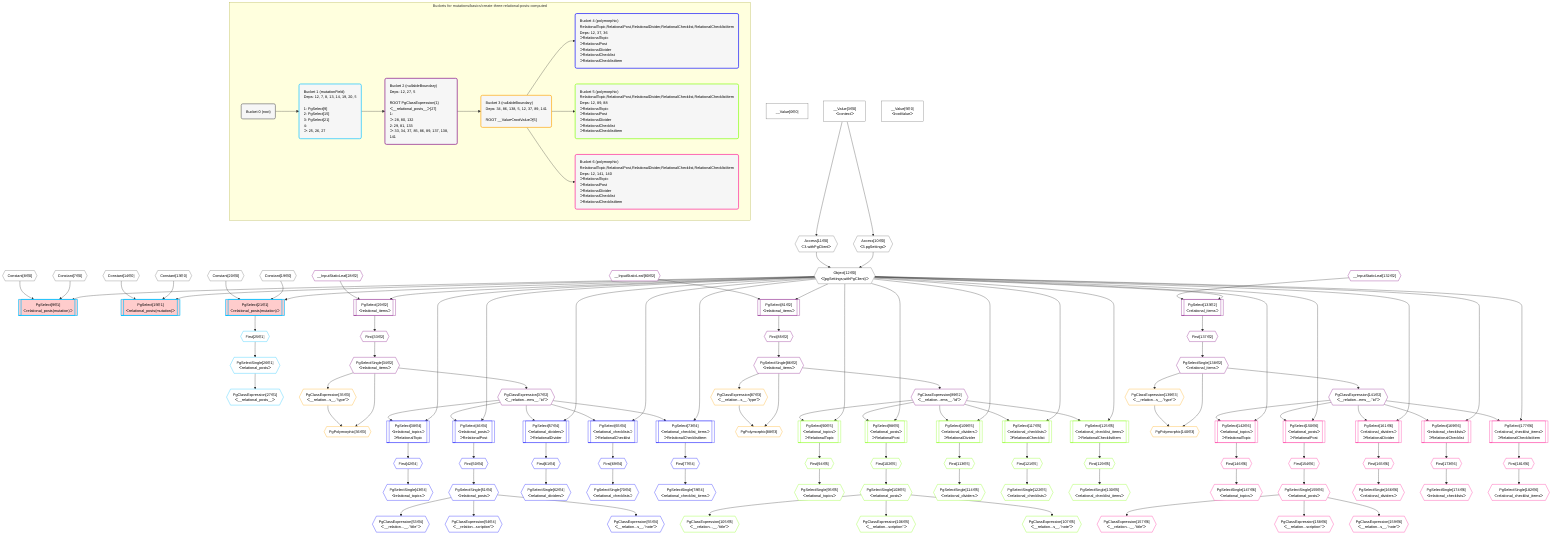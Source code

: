 %%{init: {'themeVariables': { 'fontSize': '12px'}}}%%
graph TD
    classDef path fill:#eee,stroke:#000,color:#000
    classDef plan fill:#fff,stroke-width:1px,color:#000
    classDef itemplan fill:#fff,stroke-width:2px,color:#000
    classDef unbatchedplan fill:#dff,stroke-width:1px,color:#000
    classDef sideeffectplan fill:#fcc,stroke-width:2px,color:#000
    classDef bucket fill:#f6f6f6,color:#000,stroke-width:2px,text-align:left


    %% define steps
    __Value0["__Value[0∈0]"]:::plan
    __Value3["__Value[3∈0]<br />ᐸcontextᐳ"]:::plan
    __Value5["__Value[5∈0]<br />ᐸrootValueᐳ"]:::plan
    Constant7{{"Constant[7∈0]"}}:::plan
    Constant8{{"Constant[8∈0]"}}:::plan
    Access10{{"Access[10∈0]<br />ᐸ3.pgSettingsᐳ"}}:::plan
    Access11{{"Access[11∈0]<br />ᐸ3.withPgClientᐳ"}}:::plan
    Object12{{"Object[12∈0]<br />ᐸ{pgSettings,withPgClient}ᐳ"}}:::plan
    PgSelect9[["PgSelect[9∈1]<br />ᐸrelational_posts(mutation)ᐳ"]]:::sideeffectplan
    Constant13{{"Constant[13∈0]"}}:::plan
    Constant14{{"Constant[14∈0]"}}:::plan
    PgSelect15[["PgSelect[15∈1]<br />ᐸrelational_posts(mutation)ᐳ"]]:::sideeffectplan
    Constant19{{"Constant[19∈0]"}}:::plan
    Constant20{{"Constant[20∈0]"}}:::plan
    PgSelect21[["PgSelect[21∈1]<br />ᐸrelational_posts(mutation)ᐳ"]]:::sideeffectplan
    First25{{"First[25∈1]"}}:::plan
    PgSelectSingle26{{"PgSelectSingle[26∈1]<br />ᐸrelational_postsᐳ"}}:::plan
    PgClassExpression27{{"PgClassExpression[27∈1]<br />ᐸ__relational_posts__ᐳ"}}:::plan
    __InputStaticLeaf28{{"__InputStaticLeaf[28∈2]"}}:::plan
    PgSelect29[["PgSelect[29∈2]<br />ᐸrelational_itemsᐳ"]]:::plan
    First33{{"First[33∈2]"}}:::plan
    PgSelectSingle34{{"PgSelectSingle[34∈2]<br />ᐸrelational_itemsᐳ"}}:::plan
    PgClassExpression35{{"PgClassExpression[35∈3]<br />ᐸ__relation...s__.”type”ᐳ"}}:::plan
    PgPolymorphic36{{"PgPolymorphic[36∈3]"}}:::plan
    PgClassExpression37{{"PgClassExpression[37∈2]<br />ᐸ__relation...ems__.”id”ᐳ"}}:::plan
    PgSelect38[["PgSelect[38∈4]<br />ᐸrelational_topicsᐳ<br />ᐳRelationalTopic"]]:::plan
    First42{{"First[42∈4]"}}:::plan
    PgSelectSingle43{{"PgSelectSingle[43∈4]<br />ᐸrelational_topicsᐳ"}}:::plan
    PgSelect46[["PgSelect[46∈4]<br />ᐸrelational_postsᐳ<br />ᐳRelationalPost"]]:::plan
    First50{{"First[50∈4]"}}:::plan
    PgSelectSingle51{{"PgSelectSingle[51∈4]<br />ᐸrelational_postsᐳ"}}:::plan
    PgClassExpression53{{"PgClassExpression[53∈4]<br />ᐸ__relation...__.”title”ᐳ"}}:::plan
    PgClassExpression54{{"PgClassExpression[54∈4]<br />ᐸ__relation...scription”ᐳ"}}:::plan
    PgClassExpression55{{"PgClassExpression[55∈4]<br />ᐸ__relation...s__.”note”ᐳ"}}:::plan
    PgSelect57[["PgSelect[57∈4]<br />ᐸrelational_dividersᐳ<br />ᐳRelationalDivider"]]:::plan
    First61{{"First[61∈4]"}}:::plan
    PgSelectSingle62{{"PgSelectSingle[62∈4]<br />ᐸrelational_dividersᐳ"}}:::plan
    PgSelect65[["PgSelect[65∈4]<br />ᐸrelational_checklistsᐳ<br />ᐳRelationalChecklist"]]:::plan
    First69{{"First[69∈4]"}}:::plan
    PgSelectSingle70{{"PgSelectSingle[70∈4]<br />ᐸrelational_checklistsᐳ"}}:::plan
    PgSelect73[["PgSelect[73∈4]<br />ᐸrelational_checklist_itemsᐳ<br />ᐳRelationalChecklistItem"]]:::plan
    First77{{"First[77∈4]"}}:::plan
    PgSelectSingle78{{"PgSelectSingle[78∈4]<br />ᐸrelational_checklist_itemsᐳ"}}:::plan
    __InputStaticLeaf80{{"__InputStaticLeaf[80∈2]"}}:::plan
    PgSelect81[["PgSelect[81∈2]<br />ᐸrelational_itemsᐳ"]]:::plan
    First85{{"First[85∈2]"}}:::plan
    PgSelectSingle86{{"PgSelectSingle[86∈2]<br />ᐸrelational_itemsᐳ"}}:::plan
    PgClassExpression87{{"PgClassExpression[87∈3]<br />ᐸ__relation...s__.”type”ᐳ"}}:::plan
    PgPolymorphic88{{"PgPolymorphic[88∈3]"}}:::plan
    PgClassExpression89{{"PgClassExpression[89∈2]<br />ᐸ__relation...ems__.”id”ᐳ"}}:::plan
    PgSelect90[["PgSelect[90∈5]<br />ᐸrelational_topicsᐳ<br />ᐳRelationalTopic"]]:::plan
    First94{{"First[94∈5]"}}:::plan
    PgSelectSingle95{{"PgSelectSingle[95∈5]<br />ᐸrelational_topicsᐳ"}}:::plan
    PgSelect98[["PgSelect[98∈5]<br />ᐸrelational_postsᐳ<br />ᐳRelationalPost"]]:::plan
    First102{{"First[102∈5]"}}:::plan
    PgSelectSingle103{{"PgSelectSingle[103∈5]<br />ᐸrelational_postsᐳ"}}:::plan
    PgClassExpression105{{"PgClassExpression[105∈5]<br />ᐸ__relation...__.”title”ᐳ"}}:::plan
    PgClassExpression106{{"PgClassExpression[106∈5]<br />ᐸ__relation...scription”ᐳ"}}:::plan
    PgClassExpression107{{"PgClassExpression[107∈5]<br />ᐸ__relation...s__.”note”ᐳ"}}:::plan
    PgSelect109[["PgSelect[109∈5]<br />ᐸrelational_dividersᐳ<br />ᐳRelationalDivider"]]:::plan
    First113{{"First[113∈5]"}}:::plan
    PgSelectSingle114{{"PgSelectSingle[114∈5]<br />ᐸrelational_dividersᐳ"}}:::plan
    PgSelect117[["PgSelect[117∈5]<br />ᐸrelational_checklistsᐳ<br />ᐳRelationalChecklist"]]:::plan
    First121{{"First[121∈5]"}}:::plan
    PgSelectSingle122{{"PgSelectSingle[122∈5]<br />ᐸrelational_checklistsᐳ"}}:::plan
    PgSelect125[["PgSelect[125∈5]<br />ᐸrelational_checklist_itemsᐳ<br />ᐳRelationalChecklistItem"]]:::plan
    First129{{"First[129∈5]"}}:::plan
    PgSelectSingle130{{"PgSelectSingle[130∈5]<br />ᐸrelational_checklist_itemsᐳ"}}:::plan
    __InputStaticLeaf132{{"__InputStaticLeaf[132∈2]"}}:::plan
    PgSelect133[["PgSelect[133∈2]<br />ᐸrelational_itemsᐳ"]]:::plan
    First137{{"First[137∈2]"}}:::plan
    PgSelectSingle138{{"PgSelectSingle[138∈2]<br />ᐸrelational_itemsᐳ"}}:::plan
    PgClassExpression139{{"PgClassExpression[139∈3]<br />ᐸ__relation...s__.”type”ᐳ"}}:::plan
    PgPolymorphic140{{"PgPolymorphic[140∈3]"}}:::plan
    PgClassExpression141{{"PgClassExpression[141∈2]<br />ᐸ__relation...ems__.”id”ᐳ"}}:::plan
    PgSelect142[["PgSelect[142∈6]<br />ᐸrelational_topicsᐳ<br />ᐳRelationalTopic"]]:::plan
    First146{{"First[146∈6]"}}:::plan
    PgSelectSingle147{{"PgSelectSingle[147∈6]<br />ᐸrelational_topicsᐳ"}}:::plan
    PgSelect150[["PgSelect[150∈6]<br />ᐸrelational_postsᐳ<br />ᐳRelationalPost"]]:::plan
    First154{{"First[154∈6]"}}:::plan
    PgSelectSingle155{{"PgSelectSingle[155∈6]<br />ᐸrelational_postsᐳ"}}:::plan
    PgClassExpression157{{"PgClassExpression[157∈6]<br />ᐸ__relation...__.”title”ᐳ"}}:::plan
    PgClassExpression158{{"PgClassExpression[158∈6]<br />ᐸ__relation...scription”ᐳ"}}:::plan
    PgClassExpression159{{"PgClassExpression[159∈6]<br />ᐸ__relation...s__.”note”ᐳ"}}:::plan
    PgSelect161[["PgSelect[161∈6]<br />ᐸrelational_dividersᐳ<br />ᐳRelationalDivider"]]:::plan
    First165{{"First[165∈6]"}}:::plan
    PgSelectSingle166{{"PgSelectSingle[166∈6]<br />ᐸrelational_dividersᐳ"}}:::plan
    PgSelect169[["PgSelect[169∈6]<br />ᐸrelational_checklistsᐳ<br />ᐳRelationalChecklist"]]:::plan
    First173{{"First[173∈6]"}}:::plan
    PgSelectSingle174{{"PgSelectSingle[174∈6]<br />ᐸrelational_checklistsᐳ"}}:::plan
    PgSelect177[["PgSelect[177∈6]<br />ᐸrelational_checklist_itemsᐳ<br />ᐳRelationalChecklistItem"]]:::plan
    First181{{"First[181∈6]"}}:::plan
    PgSelectSingle182{{"PgSelectSingle[182∈6]<br />ᐸrelational_checklist_itemsᐳ"}}:::plan

    %% plan dependencies
    __Value3 --> Access10
    __Value3 --> Access11
    Access10 & Access11 --> Object12
    Object12 & Constant7 & Constant8 --> PgSelect9
    Object12 & Constant13 & Constant14 --> PgSelect15
    Object12 & Constant19 & Constant20 --> PgSelect21
    PgSelect21 --> First25
    First25 --> PgSelectSingle26
    PgSelectSingle26 --> PgClassExpression27
    Object12 & __InputStaticLeaf28 --> PgSelect29
    PgSelect29 --> First33
    First33 --> PgSelectSingle34
    PgSelectSingle34 --> PgClassExpression35
    PgSelectSingle34 & PgClassExpression35 --> PgPolymorphic36
    PgSelectSingle34 --> PgClassExpression37
    Object12 & PgClassExpression37 --> PgSelect38
    PgSelect38 --> First42
    First42 --> PgSelectSingle43
    Object12 & PgClassExpression37 --> PgSelect46
    PgSelect46 --> First50
    First50 --> PgSelectSingle51
    PgSelectSingle51 --> PgClassExpression53
    PgSelectSingle51 --> PgClassExpression54
    PgSelectSingle51 --> PgClassExpression55
    Object12 & PgClassExpression37 --> PgSelect57
    PgSelect57 --> First61
    First61 --> PgSelectSingle62
    Object12 & PgClassExpression37 --> PgSelect65
    PgSelect65 --> First69
    First69 --> PgSelectSingle70
    Object12 & PgClassExpression37 --> PgSelect73
    PgSelect73 --> First77
    First77 --> PgSelectSingle78
    Object12 & __InputStaticLeaf80 --> PgSelect81
    PgSelect81 --> First85
    First85 --> PgSelectSingle86
    PgSelectSingle86 --> PgClassExpression87
    PgSelectSingle86 & PgClassExpression87 --> PgPolymorphic88
    PgSelectSingle86 --> PgClassExpression89
    Object12 & PgClassExpression89 --> PgSelect90
    PgSelect90 --> First94
    First94 --> PgSelectSingle95
    Object12 & PgClassExpression89 --> PgSelect98
    PgSelect98 --> First102
    First102 --> PgSelectSingle103
    PgSelectSingle103 --> PgClassExpression105
    PgSelectSingle103 --> PgClassExpression106
    PgSelectSingle103 --> PgClassExpression107
    Object12 & PgClassExpression89 --> PgSelect109
    PgSelect109 --> First113
    First113 --> PgSelectSingle114
    Object12 & PgClassExpression89 --> PgSelect117
    PgSelect117 --> First121
    First121 --> PgSelectSingle122
    Object12 & PgClassExpression89 --> PgSelect125
    PgSelect125 --> First129
    First129 --> PgSelectSingle130
    Object12 & __InputStaticLeaf132 --> PgSelect133
    PgSelect133 --> First137
    First137 --> PgSelectSingle138
    PgSelectSingle138 --> PgClassExpression139
    PgSelectSingle138 & PgClassExpression139 --> PgPolymorphic140
    PgSelectSingle138 --> PgClassExpression141
    Object12 & PgClassExpression141 --> PgSelect142
    PgSelect142 --> First146
    First146 --> PgSelectSingle147
    Object12 & PgClassExpression141 --> PgSelect150
    PgSelect150 --> First154
    First154 --> PgSelectSingle155
    PgSelectSingle155 --> PgClassExpression157
    PgSelectSingle155 --> PgClassExpression158
    PgSelectSingle155 --> PgClassExpression159
    Object12 & PgClassExpression141 --> PgSelect161
    PgSelect161 --> First165
    First165 --> PgSelectSingle166
    Object12 & PgClassExpression141 --> PgSelect169
    PgSelect169 --> First173
    First173 --> PgSelectSingle174
    Object12 & PgClassExpression141 --> PgSelect177
    PgSelect177 --> First181
    First181 --> PgSelectSingle182

    subgraph "Buckets for mutations/basics/create-three-relational-posts-computed"
    Bucket0("Bucket 0 (root)"):::bucket
    classDef bucket0 stroke:#696969
    class Bucket0,__Value0,__Value3,__Value5,Constant7,Constant8,Access10,Access11,Object12,Constant13,Constant14,Constant19,Constant20 bucket0
    Bucket1("Bucket 1 (mutationField)<br />Deps: 12, 7, 8, 13, 14, 19, 20, 5<br /><br />1: PgSelect[9]<br />2: PgSelect[15]<br />3: PgSelect[21]<br />4: <br />ᐳ: 25, 26, 27"):::bucket
    classDef bucket1 stroke:#00bfff
    class Bucket1,PgSelect9,PgSelect15,PgSelect21,First25,PgSelectSingle26,PgClassExpression27 bucket1
    Bucket2("Bucket 2 (nullableBoundary)<br />Deps: 12, 27, 5<br /><br />ROOT PgClassExpression{1}ᐸ__relational_posts__ᐳ[27]<br />1: <br />ᐳ: 28, 80, 132<br />2: 29, 81, 133<br />ᐳ: 33, 34, 37, 85, 86, 89, 137, 138, 141"):::bucket
    classDef bucket2 stroke:#7f007f
    class Bucket2,__InputStaticLeaf28,PgSelect29,First33,PgSelectSingle34,PgClassExpression37,__InputStaticLeaf80,PgSelect81,First85,PgSelectSingle86,PgClassExpression89,__InputStaticLeaf132,PgSelect133,First137,PgSelectSingle138,PgClassExpression141 bucket2
    Bucket3("Bucket 3 (nullableBoundary)<br />Deps: 34, 86, 138, 5, 12, 37, 89, 141<br /><br />ROOT __ValueᐸrootValueᐳ[5]"):::bucket
    classDef bucket3 stroke:#ffa500
    class Bucket3,PgClassExpression35,PgPolymorphic36,PgClassExpression87,PgPolymorphic88,PgClassExpression139,PgPolymorphic140 bucket3
    Bucket4("Bucket 4 (polymorphic)<br />RelationalTopic,RelationalPost,RelationalDivider,RelationalChecklist,RelationalChecklistItem<br />Deps: 12, 37, 36<br />ᐳRelationalTopic<br />ᐳRelationalPost<br />ᐳRelationalDivider<br />ᐳRelationalChecklist<br />ᐳRelationalChecklistItem"):::bucket
    classDef bucket4 stroke:#0000ff
    class Bucket4,PgSelect38,First42,PgSelectSingle43,PgSelect46,First50,PgSelectSingle51,PgClassExpression53,PgClassExpression54,PgClassExpression55,PgSelect57,First61,PgSelectSingle62,PgSelect65,First69,PgSelectSingle70,PgSelect73,First77,PgSelectSingle78 bucket4
    Bucket5("Bucket 5 (polymorphic)<br />RelationalTopic,RelationalPost,RelationalDivider,RelationalChecklist,RelationalChecklistItem<br />Deps: 12, 89, 88<br />ᐳRelationalTopic<br />ᐳRelationalPost<br />ᐳRelationalDivider<br />ᐳRelationalChecklist<br />ᐳRelationalChecklistItem"):::bucket
    classDef bucket5 stroke:#7fff00
    class Bucket5,PgSelect90,First94,PgSelectSingle95,PgSelect98,First102,PgSelectSingle103,PgClassExpression105,PgClassExpression106,PgClassExpression107,PgSelect109,First113,PgSelectSingle114,PgSelect117,First121,PgSelectSingle122,PgSelect125,First129,PgSelectSingle130 bucket5
    Bucket6("Bucket 6 (polymorphic)<br />RelationalTopic,RelationalPost,RelationalDivider,RelationalChecklist,RelationalChecklistItem<br />Deps: 12, 141, 140<br />ᐳRelationalTopic<br />ᐳRelationalPost<br />ᐳRelationalDivider<br />ᐳRelationalChecklist<br />ᐳRelationalChecklistItem"):::bucket
    classDef bucket6 stroke:#ff1493
    class Bucket6,PgSelect142,First146,PgSelectSingle147,PgSelect150,First154,PgSelectSingle155,PgClassExpression157,PgClassExpression158,PgClassExpression159,PgSelect161,First165,PgSelectSingle166,PgSelect169,First173,PgSelectSingle174,PgSelect177,First181,PgSelectSingle182 bucket6
    Bucket0 --> Bucket1
    Bucket1 --> Bucket2
    Bucket2 --> Bucket3
    Bucket3 --> Bucket4 & Bucket5 & Bucket6
    end